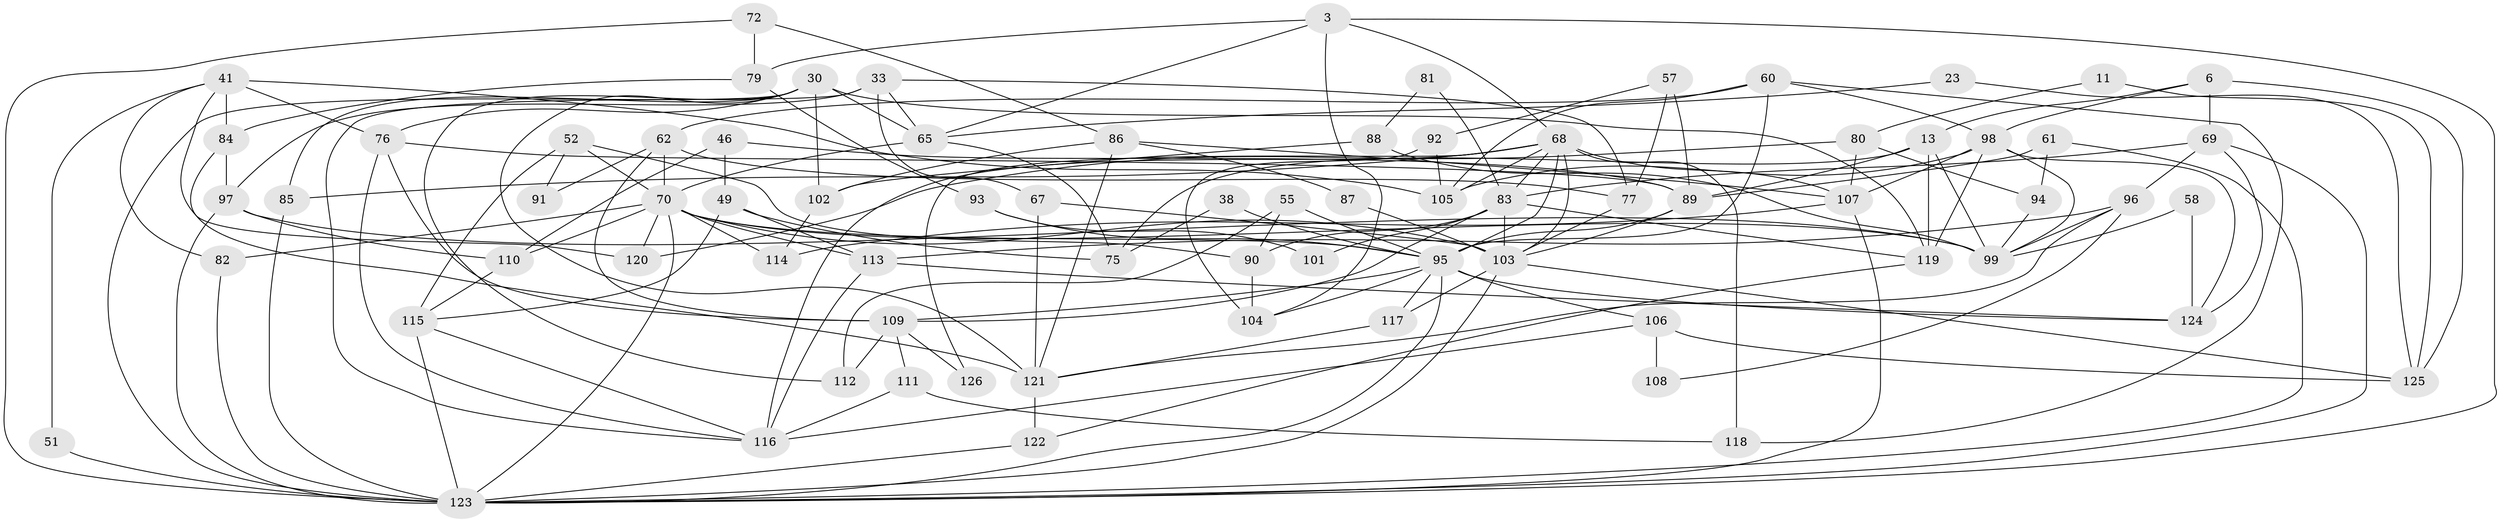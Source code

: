 // original degree distribution, {4: 0.23015873015873015, 5: 0.15079365079365079, 6: 0.10317460317460317, 3: 0.29365079365079366, 2: 0.15079365079365079, 7: 0.047619047619047616, 8: 0.023809523809523808}
// Generated by graph-tools (version 1.1) at 2025/55/03/04/25 21:55:18]
// undirected, 75 vertices, 174 edges
graph export_dot {
graph [start="1"]
  node [color=gray90,style=filled];
  3;
  6 [super="+1"];
  11;
  13;
  23;
  30 [super="+4"];
  33;
  38;
  41;
  46;
  49;
  51;
  52;
  55;
  57;
  58;
  60 [super="+21"];
  61;
  62;
  65 [super="+26"];
  67 [super="+59"];
  68 [super="+64+37"];
  69 [super="+8"];
  70 [super="+2+42+54"];
  72;
  75;
  76 [super="+27"];
  77;
  79;
  80;
  81;
  82;
  83 [super="+7+20+74"];
  84 [super="+71"];
  85 [super="+39"];
  86 [super="+17"];
  87;
  88;
  89 [super="+31"];
  90 [super="+36"];
  91;
  92 [super="+40"];
  93;
  94;
  95 [super="+73"];
  96 [super="+45"];
  97 [super="+18"];
  98 [super="+12"];
  99 [super="+16"];
  101;
  102 [super="+9"];
  103 [super="+56"];
  104;
  105 [super="+25"];
  106 [super="+63"];
  107 [super="+78"];
  108;
  109 [super="+29+47"];
  110;
  111;
  112;
  113 [super="+14"];
  114;
  115;
  116;
  117;
  118;
  119 [super="+66"];
  120 [super="+28"];
  121 [super="+22"];
  122;
  123 [super="+100+53"];
  124;
  125;
  126;
  3 -- 68;
  3 -- 79;
  3 -- 104;
  3 -- 65;
  3 -- 123;
  6 -- 125 [weight=2];
  6 -- 69;
  6 -- 98;
  6 -- 13;
  11 -- 125;
  11 -- 80;
  13 -- 119 [weight=2];
  13 -- 75;
  13 -- 99;
  13 -- 89;
  23 -- 125;
  23 -- 65;
  30 -- 85;
  30 -- 121;
  30 -- 112;
  30 -- 65 [weight=2];
  30 -- 102 [weight=2];
  30 -- 119;
  30 -- 76;
  30 -- 123;
  33 -- 65;
  33 -- 77;
  33 -- 116;
  33 -- 97;
  33 -- 67;
  38 -- 75;
  38 -- 95;
  41 -- 76;
  41 -- 82;
  41 -- 51;
  41 -- 84 [weight=2];
  41 -- 105;
  41 -- 120;
  46 -- 110;
  46 -- 49;
  46 -- 89;
  49 -- 115;
  49 -- 75;
  49 -- 113;
  51 -- 123;
  52 -- 115;
  52 -- 90;
  52 -- 91;
  52 -- 70;
  55 -- 112;
  55 -- 90;
  55 -- 95;
  57 -- 77;
  57 -- 92;
  57 -- 89;
  58 -- 99;
  58 -- 124;
  60 -- 95;
  60 -- 118;
  60 -- 98;
  60 -- 62;
  60 -- 105;
  61 -- 123;
  61 -- 94;
  61 -- 89;
  62 -- 77;
  62 -- 91;
  62 -- 109;
  62 -- 70;
  65 -- 70 [weight=2];
  65 -- 75;
  67 -- 121 [weight=2];
  67 -- 103;
  68 -- 116;
  68 -- 85 [weight=2];
  68 -- 107 [weight=2];
  68 -- 105;
  68 -- 83 [weight=2];
  68 -- 118 [weight=2];
  68 -- 126;
  68 -- 95;
  68 -- 103;
  69 -- 124;
  69 -- 123;
  69 -- 83;
  69 -- 96;
  70 -- 110 [weight=2];
  70 -- 113;
  70 -- 120;
  70 -- 95 [weight=3];
  70 -- 123;
  70 -- 99;
  70 -- 103 [weight=3];
  70 -- 114;
  70 -- 82;
  72 -- 79;
  72 -- 86;
  72 -- 123;
  76 -- 116;
  76 -- 109;
  76 -- 89;
  77 -- 103;
  79 -- 93;
  79 -- 84;
  80 -- 94;
  80 -- 107;
  80 -- 120;
  81 -- 88;
  81 -- 83;
  82 -- 123;
  83 -- 101;
  83 -- 90;
  83 -- 119;
  83 -- 109 [weight=2];
  83 -- 103;
  84 -- 97 [weight=2];
  84 -- 121 [weight=2];
  85 -- 123 [weight=2];
  86 -- 102;
  86 -- 87;
  86 -- 121;
  86 -- 107;
  87 -- 103;
  88 -- 99;
  88 -- 102;
  89 -- 103;
  89 -- 95 [weight=2];
  90 -- 104 [weight=2];
  92 -- 105;
  92 -- 104;
  93 -- 101;
  93 -- 95;
  94 -- 99;
  95 -- 124;
  95 -- 104;
  95 -- 106;
  95 -- 109;
  95 -- 117;
  95 -- 123 [weight=2];
  96 -- 121;
  96 -- 99;
  96 -- 113;
  96 -- 108;
  97 -- 123;
  97 -- 110;
  97 -- 99;
  98 -- 124;
  98 -- 105;
  98 -- 119;
  98 -- 107;
  98 -- 99 [weight=2];
  102 -- 114;
  103 -- 117;
  103 -- 123;
  103 -- 125;
  106 -- 116;
  106 -- 108 [weight=2];
  106 -- 125 [weight=2];
  107 -- 114;
  107 -- 123;
  109 -- 112;
  109 -- 126;
  109 -- 111;
  110 -- 115;
  111 -- 116;
  111 -- 118;
  113 -- 124;
  113 -- 116;
  115 -- 116;
  115 -- 123;
  117 -- 121;
  119 -- 122;
  121 -- 122;
  122 -- 123;
}
